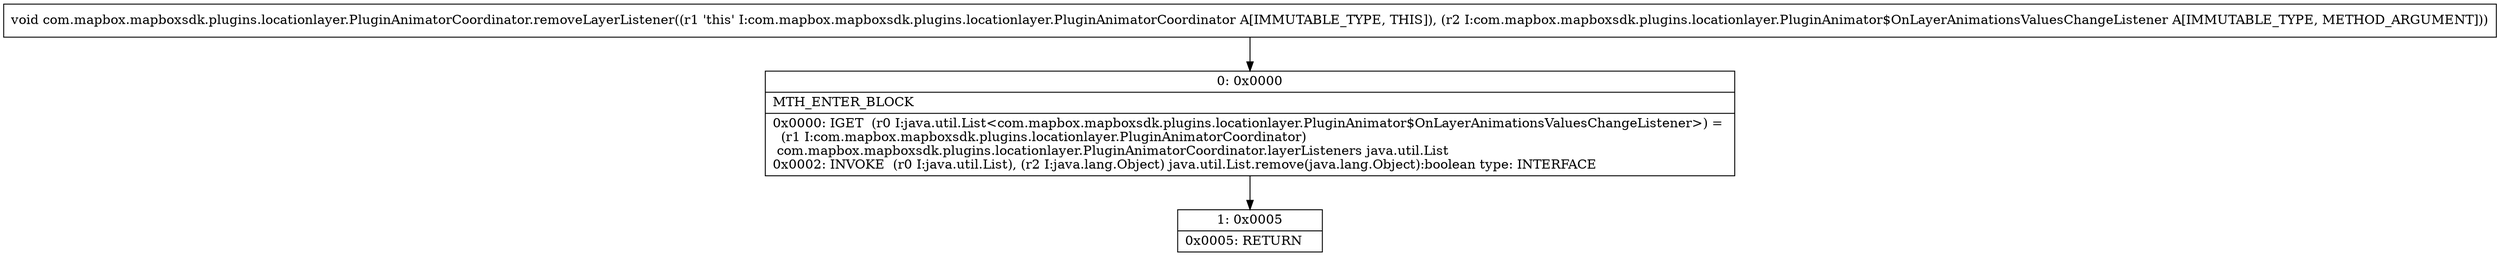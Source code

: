 digraph "CFG forcom.mapbox.mapboxsdk.plugins.locationlayer.PluginAnimatorCoordinator.removeLayerListener(Lcom\/mapbox\/mapboxsdk\/plugins\/locationlayer\/PluginAnimator$OnLayerAnimationsValuesChangeListener;)V" {
Node_0 [shape=record,label="{0\:\ 0x0000|MTH_ENTER_BLOCK\l|0x0000: IGET  (r0 I:java.util.List\<com.mapbox.mapboxsdk.plugins.locationlayer.PluginAnimator$OnLayerAnimationsValuesChangeListener\>) = \l  (r1 I:com.mapbox.mapboxsdk.plugins.locationlayer.PluginAnimatorCoordinator)\l com.mapbox.mapboxsdk.plugins.locationlayer.PluginAnimatorCoordinator.layerListeners java.util.List \l0x0002: INVOKE  (r0 I:java.util.List), (r2 I:java.lang.Object) java.util.List.remove(java.lang.Object):boolean type: INTERFACE \l}"];
Node_1 [shape=record,label="{1\:\ 0x0005|0x0005: RETURN   \l}"];
MethodNode[shape=record,label="{void com.mapbox.mapboxsdk.plugins.locationlayer.PluginAnimatorCoordinator.removeLayerListener((r1 'this' I:com.mapbox.mapboxsdk.plugins.locationlayer.PluginAnimatorCoordinator A[IMMUTABLE_TYPE, THIS]), (r2 I:com.mapbox.mapboxsdk.plugins.locationlayer.PluginAnimator$OnLayerAnimationsValuesChangeListener A[IMMUTABLE_TYPE, METHOD_ARGUMENT])) }"];
MethodNode -> Node_0;
Node_0 -> Node_1;
}

